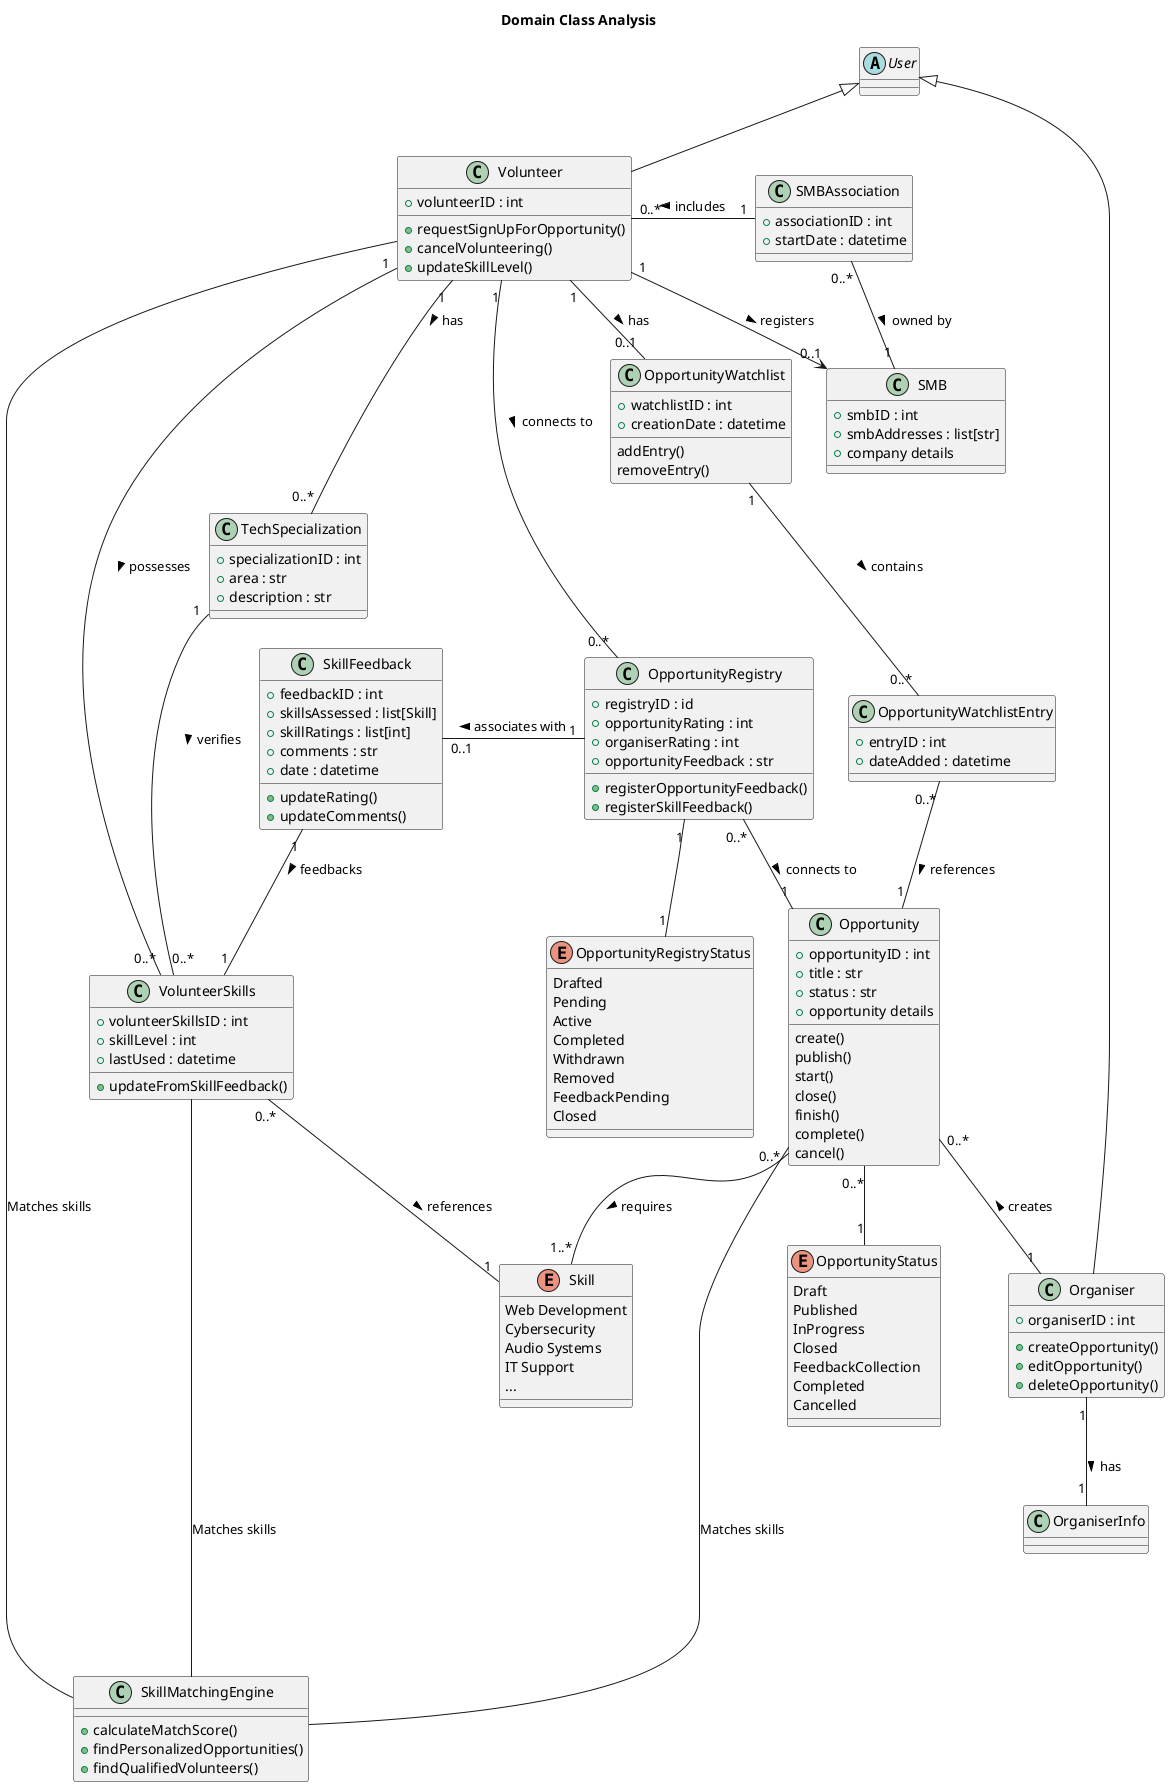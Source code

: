 @startuml
title Domain Class Analysis


abstract class User {

}

class Volunteer {
    +volunteerID : int
    +requestSignUpForOpportunity()
    +cancelVolunteering()
    +updateSkillLevel()
}

class SMB {
    +smbID : int
    +smbAddresses : list[str]
    +company details
}

class Organiser {
    +organiserID : int
    +createOpportunity()
    +editOpportunity()
    +deleteOpportunity()
}


class Opportunity {
    +opportunityID : int
    +title : str
    +status : str
    +opportunity details
    create()
    publish()
    start()
    close()
    finish()
    complete()
    cancel()
}

enum OpportunityStatus {
    Draft
    Published
    InProgress
    Closed
    FeedbackCollection
    Completed
    Cancelled
}

Opportunity "0..*" -- "1" OpportunityStatus

enum Skill {
    Web Development
    Cybersecurity
    Audio Systems
    IT Support
    ...
}

class OpportunityRegistry {
    +registryID : id
    +opportunityRating : int
    +organiserRating : int
    +opportunityFeedback : str
    +registerOpportunityFeedback()
    +registerSkillFeedback()
}

class SkillFeedback{
    +feedbackID : int
    +skillsAssessed : list[Skill]
    +skillRatings : list[int]
    +comments : str
    +date : datetime
    +updateRating()
    +updateComments()
}

OpportunityRegistry "1" -l- "0..1" SkillFeedback :   "associates with >"
SkillFeedback "1" -- "1" VolunteerSkills : feedbacks > 
 
enum OpportunityRegistryStatus {
    Drafted
    Pending
    Active
    Completed
    Withdrawn
    Removed
    FeedbackPending
    Closed
}

OpportunityRegistry "1" -- "1" OpportunityRegistryStatus

class SkillMatchingEngine {
    +calculateMatchScore()
    +findPersonalizedOpportunities()
    +findQualifiedVolunteers()
}

class TechSpecialization {
    +specializationID : int
    +area : str
    +description : str
}

class SMBAssociation {
    +associationID : int
    +startDate : datetime
}

class OpportunityWatchlist {
    +watchlistID : int
    +creationDate : datetime
    addEntry()
    removeEntry()
}

class OpportunityWatchlistEntry {
    +entryID : int
    +dateAdded : datetime
}


class VolunteerSkills {
    +volunteerSkillsID : int
    +skillLevel : int
    +lastUsed : datetime
    +updateFromSkillFeedback()
}

TechSpecialization "1" -- "0..*" VolunteerSkills : "verifies >"

User <|-d- Volunteer
User <|-d- Organiser


Volunteer "1" -u-> "0..1" SMB : "registers >"
Volunteer -- SkillMatchingEngine : "Matches skills"
Opportunity ----- SkillMatchingEngine : "Matches skills"
VolunteerSkills -r- SkillMatchingEngine : "Matches skills"
Volunteer "1" -- "0..1" OpportunityWatchlist : "has >"


Organiser "1" -- "1" OrganiserInfo : "has >"


Volunteer "1" -- "0..*" VolunteerSkills : "possesses >"
VolunteerSkills "0..*" -- "1" Skill : "references >"


Opportunity "0..*" -- "1" Organiser : "< creates"
Opportunity "0..*" -- "1..*" Skill : "requires >"


OpportunityWatchlist "1" -- "0..*" OpportunityWatchlistEntry : "contains >"
OpportunityWatchlistEntry "0..*" -- "1" Opportunity : "references >"

SMBAssociation "0..*" -- "1" SMB : "owned by >"
SMBAssociation "1" -l- "0..*" Volunteer : "includes >"

Volunteer "1" -- "0..*" TechSpecialization : "has >"


Volunteer "1" --- "0..*" OpportunityRegistry : "connects to >"
OpportunityRegistry "0..*" -- "1" Opportunity : "connects to >"
@enduml